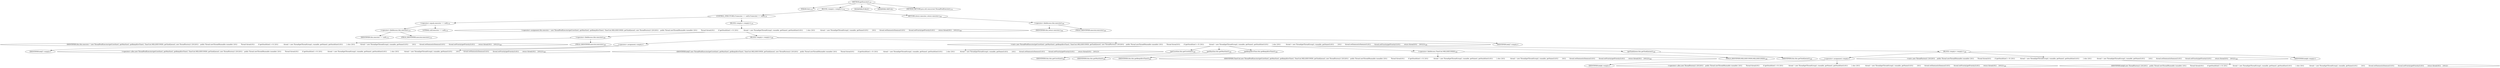 digraph "getExecutor" {  
"450" [label = <(METHOD,getExecutor)<SUB>178</SUB>> ]
"44" [label = <(PARAM,this)<SUB>178</SUB>> ]
"451" [label = <(BLOCK,&lt;empty&gt;,&lt;empty&gt;)<SUB>178</SUB>> ]
"452" [label = <(CONTROL_STRUCTURE,if (executor == null),if (executor == null))<SUB>179</SUB>> ]
"453" [label = <(&lt;operator&gt;.equals,executor == null)<SUB>179</SUB>> ]
"454" [label = <(&lt;operator&gt;.fieldAccess,this.executor)<SUB>179</SUB>> ]
"455" [label = <(IDENTIFIER,this,executor == null)<SUB>179</SUB>> ]
"456" [label = <(FIELD_IDENTIFIER,executor,executor)<SUB>179</SUB>> ]
"457" [label = <(LITERAL,null,executor == null)<SUB>179</SUB>> ]
"458" [label = <(BLOCK,&lt;empty&gt;,&lt;empty&gt;)<SUB>179</SUB>> ]
"459" [label = <(&lt;operator&gt;.assignment,this.executor = new ThreadPoolExecutor(getCoreSize(), getMaxSize(), getKeepAliveTime(), TimeUnit.MILLISECONDS, getTaskQueue(), new ThreadFactory() {\012\012    public Thread newThread(Runnable runnable) {\012        Thread thread;\012        if (getStackSize() &gt; 0) {\012            thread = new Thread(getThreadGroup(), runnable, getName(), getStackSize());\012        } else {\012            thread = new Thread(getThreadGroup(), runnable, getName());\012        }\012        thread.setDaemon(isDaemon());\012        thread.setPriority(getPriority());\012        return thread;\012    }\012}))<SUB>180</SUB>> ]
"460" [label = <(&lt;operator&gt;.fieldAccess,this.executor)<SUB>180</SUB>> ]
"461" [label = <(IDENTIFIER,this,this.executor = new ThreadPoolExecutor(getCoreSize(), getMaxSize(), getKeepAliveTime(), TimeUnit.MILLISECONDS, getTaskQueue(), new ThreadFactory() {\012\012    public Thread newThread(Runnable runnable) {\012        Thread thread;\012        if (getStackSize() &gt; 0) {\012            thread = new Thread(getThreadGroup(), runnable, getName(), getStackSize());\012        } else {\012            thread = new Thread(getThreadGroup(), runnable, getName());\012        }\012        thread.setDaemon(isDaemon());\012        thread.setPriority(getPriority());\012        return thread;\012    }\012}))<SUB>180</SUB>> ]
"462" [label = <(FIELD_IDENTIFIER,executor,executor)<SUB>180</SUB>> ]
"463" [label = <(BLOCK,&lt;empty&gt;,&lt;empty&gt;)<SUB>180</SUB>> ]
"464" [label = <(&lt;operator&gt;.assignment,&lt;empty&gt;)> ]
"465" [label = <(IDENTIFIER,$obj7,&lt;empty&gt;)> ]
"466" [label = <(&lt;operator&gt;.alloc,new ThreadPoolExecutor(getCoreSize(), getMaxSize(), getKeepAliveTime(), TimeUnit.MILLISECONDS, getTaskQueue(), new ThreadFactory() {\012\012    public Thread newThread(Runnable runnable) {\012        Thread thread;\012        if (getStackSize() &gt; 0) {\012            thread = new Thread(getThreadGroup(), runnable, getName(), getStackSize());\012        } else {\012            thread = new Thread(getThreadGroup(), runnable, getName());\012        }\012        thread.setDaemon(isDaemon());\012        thread.setPriority(getPriority());\012        return thread;\012    }\012}))<SUB>180</SUB>> ]
"467" [label = <(&lt;init&gt;,new ThreadPoolExecutor(getCoreSize(), getMaxSize(), getKeepAliveTime(), TimeUnit.MILLISECONDS, getTaskQueue(), new ThreadFactory() {\012\012    public Thread newThread(Runnable runnable) {\012        Thread thread;\012        if (getStackSize() &gt; 0) {\012            thread = new Thread(getThreadGroup(), runnable, getName(), getStackSize());\012        } else {\012            thread = new Thread(getThreadGroup(), runnable, getName());\012        }\012        thread.setDaemon(isDaemon());\012        thread.setPriority(getPriority());\012        return thread;\012    }\012}))<SUB>180</SUB>> ]
"468" [label = <(IDENTIFIER,$obj7,new ThreadPoolExecutor(getCoreSize(), getMaxSize(), getKeepAliveTime(), TimeUnit.MILLISECONDS, getTaskQueue(), new ThreadFactory() {\012\012    public Thread newThread(Runnable runnable) {\012        Thread thread;\012        if (getStackSize() &gt; 0) {\012            thread = new Thread(getThreadGroup(), runnable, getName(), getStackSize());\012        } else {\012            thread = new Thread(getThreadGroup(), runnable, getName());\012        }\012        thread.setDaemon(isDaemon());\012        thread.setPriority(getPriority());\012        return thread;\012    }\012}))> ]
"469" [label = <(getCoreSize,this.getCoreSize())<SUB>180</SUB>> ]
"43" [label = <(IDENTIFIER,this,this.getCoreSize())<SUB>180</SUB>> ]
"470" [label = <(getMaxSize,this.getMaxSize())<SUB>180</SUB>> ]
"45" [label = <(IDENTIFIER,this,this.getMaxSize())<SUB>180</SUB>> ]
"471" [label = <(getKeepAliveTime,this.getKeepAliveTime())<SUB>180</SUB>> ]
"46" [label = <(IDENTIFIER,this,this.getKeepAliveTime())<SUB>180</SUB>> ]
"472" [label = <(&lt;operator&gt;.fieldAccess,TimeUnit.MILLISECONDS)<SUB>180</SUB>> ]
"473" [label = <(IDENTIFIER,TimeUnit,new ThreadPoolExecutor(getCoreSize(), getMaxSize(), getKeepAliveTime(), TimeUnit.MILLISECONDS, getTaskQueue(), new ThreadFactory() {\012\012    public Thread newThread(Runnable runnable) {\012        Thread thread;\012        if (getStackSize() &gt; 0) {\012            thread = new Thread(getThreadGroup(), runnable, getName(), getStackSize());\012        } else {\012            thread = new Thread(getThreadGroup(), runnable, getName());\012        }\012        thread.setDaemon(isDaemon());\012        thread.setPriority(getPriority());\012        return thread;\012    }\012}))<SUB>180</SUB>> ]
"474" [label = <(FIELD_IDENTIFIER,MILLISECONDS,MILLISECONDS)<SUB>180</SUB>> ]
"475" [label = <(getTaskQueue,this.getTaskQueue())<SUB>180</SUB>> ]
"47" [label = <(IDENTIFIER,this,this.getTaskQueue())<SUB>180</SUB>> ]
"476" [label = <(BLOCK,&lt;empty&gt;,&lt;empty&gt;)<SUB>180</SUB>> ]
"477" [label = <(&lt;operator&gt;.assignment,&lt;empty&gt;)> ]
"478" [label = <(IDENTIFIER,$obj6,&lt;empty&gt;)> ]
"479" [label = <(&lt;operator&gt;.alloc,new ThreadFactory() {\012\012    public Thread newThread(Runnable runnable) {\012        Thread thread;\012        if (getStackSize() &gt; 0) {\012            thread = new Thread(getThreadGroup(), runnable, getName(), getStackSize());\012        } else {\012            thread = new Thread(getThreadGroup(), runnable, getName());\012        }\012        thread.setDaemon(isDaemon());\012        thread.setPriority(getPriority());\012        return thread;\012    }\012})<SUB>180</SUB>> ]
"480" [label = <(&lt;init&gt;,new ThreadFactory() {\012\012    public Thread newThread(Runnable runnable) {\012        Thread thread;\012        if (getStackSize() &gt; 0) {\012            thread = new Thread(getThreadGroup(), runnable, getName(), getStackSize());\012        } else {\012            thread = new Thread(getThreadGroup(), runnable, getName());\012        }\012        thread.setDaemon(isDaemon());\012        thread.setPriority(getPriority());\012        return thread;\012    }\012})<SUB>180</SUB>> ]
"481" [label = <(IDENTIFIER,$obj6,new ThreadFactory() {\012\012    public Thread newThread(Runnable runnable) {\012        Thread thread;\012        if (getStackSize() &gt; 0) {\012            thread = new Thread(getThreadGroup(), runnable, getName(), getStackSize());\012        } else {\012            thread = new Thread(getThreadGroup(), runnable, getName());\012        }\012        thread.setDaemon(isDaemon());\012        thread.setPriority(getPriority());\012        return thread;\012    }\012})> ]
"482" [label = <(IDENTIFIER,$obj6,&lt;empty&gt;)> ]
"483" [label = <(IDENTIFIER,$obj7,&lt;empty&gt;)> ]
"484" [label = <(RETURN,return executor;,return executor;)<SUB>194</SUB>> ]
"485" [label = <(&lt;operator&gt;.fieldAccess,this.executor)<SUB>194</SUB>> ]
"486" [label = <(IDENTIFIER,this,return executor;)<SUB>194</SUB>> ]
"487" [label = <(FIELD_IDENTIFIER,executor,executor)<SUB>194</SUB>> ]
"488" [label = <(MODIFIER,PUBLIC)> ]
"489" [label = <(MODIFIER,VIRTUAL)> ]
"490" [label = <(METHOD_RETURN,java.util.concurrent.ThreadPoolExecutor)<SUB>178</SUB>> ]
  "450" -> "44" 
  "450" -> "451" 
  "450" -> "488" 
  "450" -> "489" 
  "450" -> "490" 
  "451" -> "452" 
  "451" -> "484" 
  "452" -> "453" 
  "452" -> "458" 
  "453" -> "454" 
  "453" -> "457" 
  "454" -> "455" 
  "454" -> "456" 
  "458" -> "459" 
  "459" -> "460" 
  "459" -> "463" 
  "460" -> "461" 
  "460" -> "462" 
  "463" -> "464" 
  "463" -> "467" 
  "463" -> "483" 
  "464" -> "465" 
  "464" -> "466" 
  "467" -> "468" 
  "467" -> "469" 
  "467" -> "470" 
  "467" -> "471" 
  "467" -> "472" 
  "467" -> "475" 
  "467" -> "476" 
  "469" -> "43" 
  "470" -> "45" 
  "471" -> "46" 
  "472" -> "473" 
  "472" -> "474" 
  "475" -> "47" 
  "476" -> "477" 
  "476" -> "480" 
  "476" -> "482" 
  "477" -> "478" 
  "477" -> "479" 
  "480" -> "481" 
  "484" -> "485" 
  "485" -> "486" 
  "485" -> "487" 
}
